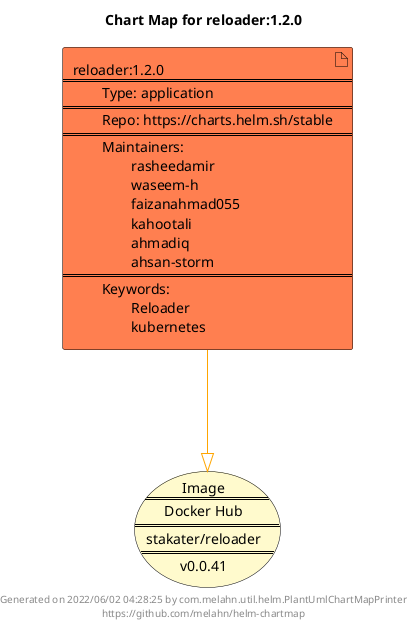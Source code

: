 @startuml
skinparam linetype ortho
skinparam backgroundColor white
skinparam usecaseBorderColor black
skinparam usecaseArrowColor LightSlateGray
skinparam artifactBorderColor black
skinparam artifactArrowColor LightSlateGray

title Chart Map for reloader:1.2.0

'There is one referenced Helm Chart
artifact "reloader:1.2.0\n====\n\tType: application\n====\n\tRepo: https://charts.helm.sh/stable\n====\n\tMaintainers: \n\t\trasheedamir\n\t\twaseem-h\n\t\tfaizanahmad055\n\t\tkahootali\n\t\tahmadiq\n\t\tahsan-storm\n====\n\tKeywords: \n\t\tReloader\n\t\tkubernetes" as reloader_1_2_0 #Coral

'There is one referenced Docker Image
usecase "Image\n====\nDocker Hub\n====\nstakater/reloader\n====\nv0.0.41" as stakater_reloader_v0_0_41 #LemonChiffon

'Chart Dependencies
reloader_1_2_0--[#orange]-|>stakater_reloader_v0_0_41

center footer Generated on 2022/06/02 04:28:25 by com.melahn.util.helm.PlantUmlChartMapPrinter\nhttps://github.com/melahn/helm-chartmap
@enduml

